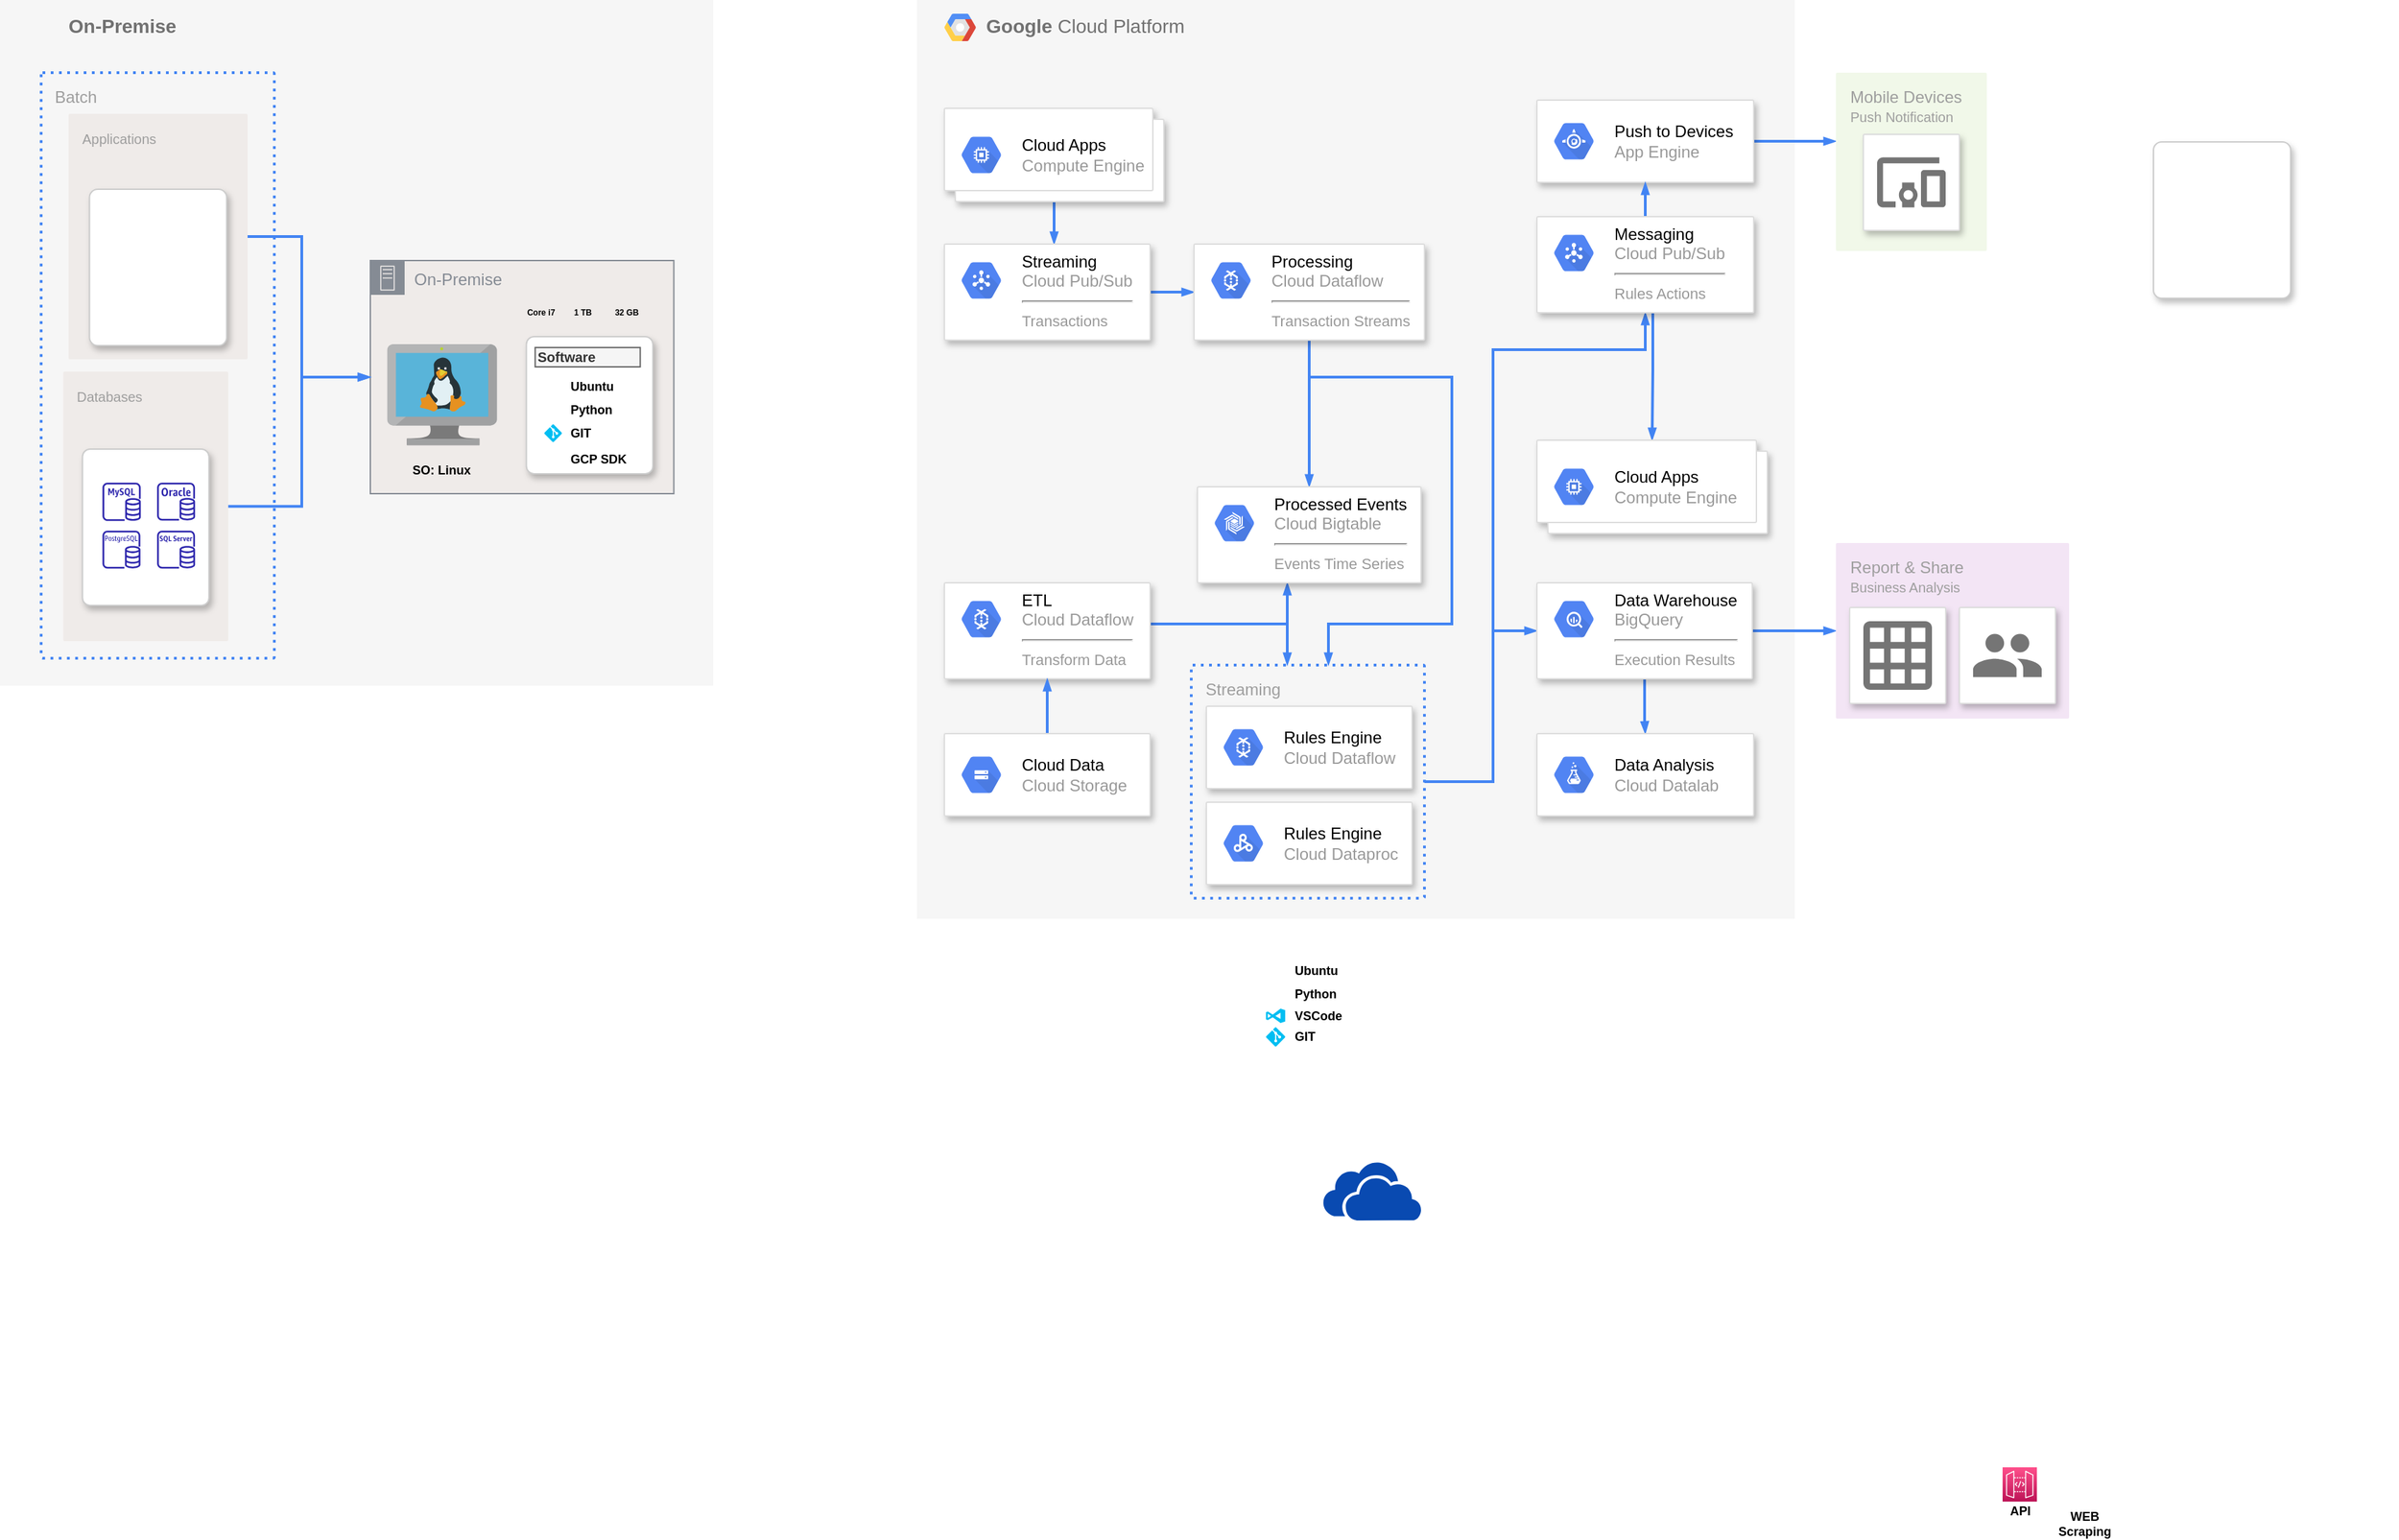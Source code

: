 <mxfile version="21.1.5" type="github">
  <diagram id="d1ab7348-05c3-a1e3-ca4d-12c340fd6b49" name="Page-1">
    <mxGraphModel dx="3206" dy="1557" grid="1" gridSize="10" guides="1" tooltips="1" connect="1" arrows="1" fold="1" page="1" pageScale="1" pageWidth="1169" pageHeight="827" background="none" math="0" shadow="0">
      <root>
        <mxCell id="0" />
        <mxCell id="1" parent="0" />
        <mxCell id="2" value="&lt;b&gt;Google &lt;/b&gt;Cloud Platform" style="fillColor=#F6F6F6;strokeColor=none;shadow=0;gradientColor=none;fontSize=14;align=left;spacing=10;fontColor=#717171;9E9E9E;verticalAlign=top;spacingTop=-4;fontStyle=0;spacingLeft=40;html=1;" parent="1" vertex="1">
          <mxGeometry x="228.5" y="-20" width="640" height="670" as="geometry" />
        </mxCell>
        <mxCell id="3" value="" style="shape=mxgraph.gcp2.google_cloud_platform;fillColor=#F6F6F6;strokeColor=none;shadow=0;gradientColor=none;" parent="2" vertex="1">
          <mxGeometry width="23" height="20" relative="1" as="geometry">
            <mxPoint x="20" y="10" as="offset" />
          </mxGeometry>
        </mxCell>
        <mxCell id="406" style="edgeStyle=orthogonalEdgeStyle;rounded=0;html=1;dashed=0;labelBackgroundColor=none;startArrow=none;startFill=0;startSize=4;endArrow=blockThin;endFill=1;endSize=4;strokeColor=#4284F3;strokeWidth=2;fontSize=12;" parent="1" source="371" target="384" edge="1">
          <mxGeometry relative="1" as="geometry">
            <Array as="points">
              <mxPoint x="648.5" y="550" />
              <mxPoint x="648.5" y="440" />
            </Array>
          </mxGeometry>
        </mxCell>
        <mxCell id="407" style="edgeStyle=orthogonalEdgeStyle;rounded=0;html=1;dashed=0;labelBackgroundColor=none;startArrow=none;startFill=0;startSize=4;endArrow=blockThin;endFill=1;endSize=4;strokeColor=#4284F3;strokeWidth=2;fontSize=12;" parent="1" source="371" target="380" edge="1">
          <mxGeometry relative="1" as="geometry">
            <Array as="points">
              <mxPoint x="648.5" y="550" />
              <mxPoint x="648.5" y="235" />
            </Array>
          </mxGeometry>
        </mxCell>
        <mxCell id="371" value="Streaming" style="rounded=1;absoluteArcSize=1;arcSize=2;html=1;strokeColor=#4284F3;gradientColor=none;shadow=0;dashed=1;fontSize=12;fontColor=#9E9E9E;align=left;verticalAlign=top;spacing=10;spacingTop=-4;fillColor=none;dashPattern=1 2;strokeWidth=2;" parent="1" vertex="1">
          <mxGeometry x="428.5" y="465" width="170" height="170" as="geometry" />
        </mxCell>
        <mxCell id="398" style="edgeStyle=orthogonalEdgeStyle;rounded=0;html=1;dashed=0;labelBackgroundColor=none;startArrow=none;startFill=0;startSize=4;endArrow=blockThin;endFill=1;endSize=4;strokeColor=#4284F3;strokeWidth=2;fontSize=12;" parent="1" source="359" target="361" edge="1">
          <mxGeometry relative="1" as="geometry">
            <Array as="points">
              <mxPoint x="328.5" y="153" />
              <mxPoint x="328.5" y="153" />
            </Array>
          </mxGeometry>
        </mxCell>
        <mxCell id="359" value="" style="shape=mxgraph.gcp2.doubleRect;strokeColor=#dddddd;fillColor=#ffffff;shadow=1;strokeWidth=1;fontSize=12;fontColor=#9E9E9E;align=center;html=1;" parent="1" vertex="1">
          <mxGeometry x="248.5" y="59" width="160" height="68" as="geometry" />
        </mxCell>
        <mxCell id="360" value="&lt;font color=&quot;#000000&quot;&gt;Cloud Apps&lt;/font&gt;&lt;br&gt;Compute Engine" style="dashed=0;connectable=0;html=1;fillColor=#5184F3;strokeColor=none;shape=mxgraph.gcp2.hexIcon;prIcon=compute_engine;part=1;labelPosition=right;verticalLabelPosition=middle;align=left;verticalAlign=middle;spacingLeft=5;fontColor=#999999;fontSize=12;" parent="359" vertex="1">
          <mxGeometry y="0.5" width="44" height="39" relative="1" as="geometry">
            <mxPoint x="5" y="-19.5" as="offset" />
          </mxGeometry>
        </mxCell>
        <mxCell id="399" style="edgeStyle=orthogonalEdgeStyle;rounded=0;html=1;dashed=0;labelBackgroundColor=none;startArrow=none;startFill=0;startSize=4;endArrow=blockThin;endFill=1;endSize=4;strokeColor=#4284F3;strokeWidth=2;fontSize=12;" parent="1" source="361" target="363" edge="1">
          <mxGeometry relative="1" as="geometry" />
        </mxCell>
        <mxCell id="361" value="" style="strokeColor=#dddddd;fillColor=#ffffff;shadow=1;strokeWidth=1;rounded=1;absoluteArcSize=1;arcSize=2;fontSize=12;fontColor=#9E9E9E;align=center;html=1;" parent="1" vertex="1">
          <mxGeometry x="248.5" y="158" width="150" height="70" as="geometry" />
        </mxCell>
        <mxCell id="362" value="&lt;font color=&quot;#000000&quot;&gt;Streaming&lt;/font&gt;&lt;br&gt;Cloud Pub/Sub&lt;hr&gt;&lt;font style=&quot;font-size: 11px&quot;&gt;Transactions&lt;/font&gt;" style="dashed=0;connectable=0;html=1;fillColor=#5184F3;strokeColor=none;shape=mxgraph.gcp2.hexIcon;prIcon=cloud_pubsub;part=1;labelPosition=right;verticalLabelPosition=middle;align=left;verticalAlign=top;spacingLeft=5;fontColor=#999999;fontSize=12;spacingTop=-8;" parent="361" vertex="1">
          <mxGeometry width="44" height="39" relative="1" as="geometry">
            <mxPoint x="5" y="7" as="offset" />
          </mxGeometry>
        </mxCell>
        <mxCell id="400" style="edgeStyle=orthogonalEdgeStyle;rounded=0;html=1;exitX=0.5;exitY=1;dashed=0;labelBackgroundColor=none;startArrow=none;startFill=0;startSize=4;endArrow=blockThin;endFill=1;endSize=4;strokeColor=#4284F3;strokeWidth=2;fontSize=12;entryX=0.5;entryY=0;entryDx=0;entryDy=0;" parent="1" source="363" target="369" edge="1">
          <mxGeometry relative="1" as="geometry">
            <mxPoint x="514.5" y="273" as="targetPoint" />
          </mxGeometry>
        </mxCell>
        <mxCell id="405" style="edgeStyle=orthogonalEdgeStyle;rounded=0;html=1;dashed=0;labelBackgroundColor=none;startArrow=none;startFill=0;startSize=4;endArrow=blockThin;endFill=1;endSize=4;strokeColor=#4284F3;strokeWidth=2;fontSize=12;" parent="1" source="363" target="371" edge="1">
          <mxGeometry relative="1" as="geometry">
            <Array as="points">
              <mxPoint x="618.5" y="255" />
              <mxPoint x="618.5" y="435" />
              <mxPoint x="528.5" y="435" />
            </Array>
          </mxGeometry>
        </mxCell>
        <mxCell id="363" value="" style="strokeColor=#dddddd;fillColor=#ffffff;shadow=1;strokeWidth=1;rounded=1;absoluteArcSize=1;arcSize=2;fontSize=12;fontColor=#9E9E9E;align=center;html=1;" parent="1" vertex="1">
          <mxGeometry x="430.5" y="158" width="168" height="70" as="geometry" />
        </mxCell>
        <mxCell id="364" value="&lt;font color=&quot;#000000&quot;&gt;Processing&lt;/font&gt;&lt;br&gt;Cloud Dataflow&lt;hr&gt;&lt;font style=&quot;font-size: 11px&quot;&gt;Transaction Streams&lt;/font&gt;" style="dashed=0;connectable=0;html=1;fillColor=#5184F3;strokeColor=none;shape=mxgraph.gcp2.hexIcon;prIcon=cloud_dataflow;part=1;labelPosition=right;verticalLabelPosition=middle;align=left;verticalAlign=top;spacingLeft=5;fontColor=#999999;fontSize=12;spacingTop=-8;" parent="363" vertex="1">
          <mxGeometry width="44" height="39" relative="1" as="geometry">
            <mxPoint x="5" y="7" as="offset" />
          </mxGeometry>
        </mxCell>
        <mxCell id="403" style="edgeStyle=orthogonalEdgeStyle;rounded=0;html=1;dashed=0;labelBackgroundColor=none;startArrow=none;startFill=0;startSize=4;endArrow=blockThin;endFill=1;endSize=4;strokeColor=#4284F3;strokeWidth=2;fontSize=12;" parent="1" source="365" target="371" edge="1">
          <mxGeometry relative="1" as="geometry">
            <Array as="points">
              <mxPoint x="498.5" y="435" />
            </Array>
          </mxGeometry>
        </mxCell>
        <mxCell id="404" style="edgeStyle=orthogonalEdgeStyle;rounded=0;html=1;dashed=0;labelBackgroundColor=none;startArrow=none;startFill=0;startSize=4;endArrow=blockThin;endFill=1;endSize=4;strokeColor=#4284F3;strokeWidth=2;fontSize=12;" parent="1" source="365" target="369" edge="1">
          <mxGeometry relative="1" as="geometry">
            <Array as="points">
              <mxPoint x="498.5" y="435" />
            </Array>
          </mxGeometry>
        </mxCell>
        <mxCell id="365" value="" style="strokeColor=#dddddd;fillColor=#ffffff;shadow=1;strokeWidth=1;rounded=1;absoluteArcSize=1;arcSize=2;fontSize=12;fontColor=#9E9E9E;align=center;html=1;" parent="1" vertex="1">
          <mxGeometry x="248.5" y="405" width="150" height="70" as="geometry" />
        </mxCell>
        <mxCell id="366" value="&lt;font color=&quot;#000000&quot;&gt;ETL&lt;/font&gt;&lt;br&gt;Cloud Dataflow&lt;hr&gt;&lt;font style=&quot;font-size: 11px&quot;&gt;Transform Data&lt;/font&gt;" style="dashed=0;connectable=0;html=1;fillColor=#5184F3;strokeColor=none;shape=mxgraph.gcp2.hexIcon;prIcon=cloud_dataflow;part=1;labelPosition=right;verticalLabelPosition=middle;align=left;verticalAlign=top;spacingLeft=5;fontColor=#999999;fontSize=12;spacingTop=-8;" parent="365" vertex="1">
          <mxGeometry width="44" height="39" relative="1" as="geometry">
            <mxPoint x="5" y="7" as="offset" />
          </mxGeometry>
        </mxCell>
        <mxCell id="402" style="edgeStyle=orthogonalEdgeStyle;rounded=0;html=1;exitX=0.5;exitY=0;dashed=0;labelBackgroundColor=none;startArrow=none;startFill=0;startSize=4;endArrow=blockThin;endFill=1;endSize=4;strokeColor=#4284F3;strokeWidth=2;fontSize=12;" parent="1" source="367" target="365" edge="1">
          <mxGeometry relative="1" as="geometry" />
        </mxCell>
        <mxCell id="367" value="" style="strokeColor=#dddddd;fillColor=#ffffff;shadow=1;strokeWidth=1;rounded=1;absoluteArcSize=1;arcSize=2;fontSize=12;fontColor=#9E9E9E;align=center;html=1;" parent="1" vertex="1">
          <mxGeometry x="248.5" y="515" width="150" height="60" as="geometry" />
        </mxCell>
        <mxCell id="368" value="&lt;font color=&quot;#000000&quot;&gt;Cloud Data&lt;/font&gt;&lt;br&gt;Cloud Storage" style="dashed=0;connectable=0;html=1;fillColor=#5184F3;strokeColor=none;shape=mxgraph.gcp2.hexIcon;prIcon=cloud_storage;part=1;labelPosition=right;verticalLabelPosition=middle;align=left;verticalAlign=middle;spacingLeft=5;fontColor=#999999;fontSize=12;" parent="367" vertex="1">
          <mxGeometry y="0.5" width="44" height="39" relative="1" as="geometry">
            <mxPoint x="5" y="-19.5" as="offset" />
          </mxGeometry>
        </mxCell>
        <mxCell id="369" value="" style="strokeColor=#dddddd;fillColor=#ffffff;shadow=1;strokeWidth=1;rounded=1;absoluteArcSize=1;arcSize=2;fontSize=12;fontColor=#9E9E9E;align=center;html=1;" parent="1" vertex="1">
          <mxGeometry x="433" y="335" width="163" height="70" as="geometry" />
        </mxCell>
        <mxCell id="370" value="&lt;font color=&quot;#000000&quot;&gt;Processed Events&lt;/font&gt;&lt;br&gt;Cloud Bigtable&lt;hr&gt;&lt;font style=&quot;font-size: 11px&quot;&gt;Events Time Series&lt;/font&gt;" style="dashed=0;connectable=0;html=1;fillColor=#5184F3;strokeColor=none;shape=mxgraph.gcp2.hexIcon;prIcon=cloud_bigtable;part=1;labelPosition=right;verticalLabelPosition=middle;align=left;verticalAlign=top;spacingLeft=5;fontColor=#999999;fontSize=12;spacingTop=-8;" parent="369" vertex="1">
          <mxGeometry width="44" height="39" relative="1" as="geometry">
            <mxPoint x="5" y="7" as="offset" />
          </mxGeometry>
        </mxCell>
        <mxCell id="372" value="" style="strokeColor=#dddddd;fillColor=#ffffff;shadow=1;strokeWidth=1;rounded=1;absoluteArcSize=1;arcSize=2;fontSize=12;fontColor=#9E9E9E;align=center;html=1;" parent="1" vertex="1">
          <mxGeometry x="439.5" y="495" width="150" height="60" as="geometry" />
        </mxCell>
        <mxCell id="373" value="&lt;font color=&quot;#000000&quot;&gt;Rules Engine&lt;/font&gt;&lt;br&gt;Cloud Dataflow" style="dashed=0;connectable=0;html=1;fillColor=#5184F3;strokeColor=none;shape=mxgraph.gcp2.hexIcon;prIcon=cloud_dataflow;part=1;labelPosition=right;verticalLabelPosition=middle;align=left;verticalAlign=middle;spacingLeft=5;fontColor=#999999;fontSize=12;" parent="372" vertex="1">
          <mxGeometry y="0.5" width="44" height="39" relative="1" as="geometry">
            <mxPoint x="5" y="-19.5" as="offset" />
          </mxGeometry>
        </mxCell>
        <mxCell id="374" value="" style="strokeColor=#dddddd;fillColor=#ffffff;shadow=1;strokeWidth=1;rounded=1;absoluteArcSize=1;arcSize=2;fontSize=12;fontColor=#9E9E9E;align=center;html=1;" parent="1" vertex="1">
          <mxGeometry x="439.5" y="565" width="150" height="60" as="geometry" />
        </mxCell>
        <mxCell id="375" value="&lt;font color=&quot;#000000&quot;&gt;Rules Engine&lt;/font&gt;&lt;br&gt;Cloud Dataproc" style="dashed=0;connectable=0;html=1;fillColor=#5184F3;strokeColor=none;shape=mxgraph.gcp2.hexIcon;prIcon=cloud_dataproc;part=1;labelPosition=right;verticalLabelPosition=middle;align=left;verticalAlign=middle;spacingLeft=5;fontColor=#999999;fontSize=12;" parent="374" vertex="1">
          <mxGeometry y="0.5" width="44" height="39" relative="1" as="geometry">
            <mxPoint x="5" y="-19.5" as="offset" />
          </mxGeometry>
        </mxCell>
        <mxCell id="408" style="edgeStyle=orthogonalEdgeStyle;rounded=0;html=1;dashed=0;labelBackgroundColor=none;startArrow=none;startFill=0;startSize=4;endArrow=blockThin;endFill=1;endSize=4;strokeColor=#4284F3;strokeWidth=2;fontSize=12;" parent="1" source="376" target="388" edge="1">
          <mxGeometry relative="1" as="geometry">
            <Array as="points">
              <mxPoint x="888.5" y="83" />
              <mxPoint x="888.5" y="83" />
            </Array>
          </mxGeometry>
        </mxCell>
        <mxCell id="376" value="" style="strokeColor=#dddddd;fillColor=#ffffff;shadow=1;strokeWidth=1;rounded=1;absoluteArcSize=1;arcSize=2;fontSize=12;fontColor=#9E9E9E;align=center;html=1;" parent="1" vertex="1">
          <mxGeometry x="680.5" y="53" width="158" height="60" as="geometry" />
        </mxCell>
        <mxCell id="377" value="&lt;font color=&quot;#000000&quot;&gt;Push to Devices&lt;/font&gt;&lt;br&gt;App Engine" style="dashed=0;connectable=0;html=1;fillColor=#5184F3;strokeColor=none;shape=mxgraph.gcp2.hexIcon;prIcon=app_engine;part=1;labelPosition=right;verticalLabelPosition=middle;align=left;verticalAlign=middle;spacingLeft=5;fontColor=#999999;fontSize=12;" parent="376" vertex="1">
          <mxGeometry y="0.5" width="44" height="39" relative="1" as="geometry">
            <mxPoint x="5" y="-19.5" as="offset" />
          </mxGeometry>
        </mxCell>
        <mxCell id="409" style="edgeStyle=orthogonalEdgeStyle;rounded=0;html=1;dashed=0;labelBackgroundColor=none;startArrow=none;startFill=0;startSize=4;endArrow=blockThin;endFill=1;endSize=4;strokeColor=#4284F3;strokeWidth=2;fontSize=12;" parent="1" source="380" target="376" edge="1">
          <mxGeometry relative="1" as="geometry" />
        </mxCell>
        <mxCell id="410" style="edgeStyle=orthogonalEdgeStyle;rounded=0;html=1;dashed=0;labelBackgroundColor=none;startArrow=none;startFill=0;startSize=4;endArrow=blockThin;endFill=1;endSize=4;strokeColor=#4284F3;strokeWidth=2;fontSize=12;entryX=0.5;entryY=0;entryDx=0;entryDy=0;" parent="1" source="380" target="382" edge="1">
          <mxGeometry relative="1" as="geometry">
            <Array as="points">
              <mxPoint x="765" y="250" />
              <mxPoint x="765" y="250" />
            </Array>
            <mxPoint x="759.486" y="239" as="targetPoint" />
          </mxGeometry>
        </mxCell>
        <mxCell id="380" value="" style="strokeColor=#dddddd;fillColor=#ffffff;shadow=1;strokeWidth=1;rounded=1;absoluteArcSize=1;arcSize=2;fontSize=12;fontColor=#9E9E9E;align=center;html=1;" parent="1" vertex="1">
          <mxGeometry x="680.5" y="138" width="158" height="70" as="geometry" />
        </mxCell>
        <mxCell id="381" value="&lt;font color=&quot;#000000&quot;&gt;Messaging&lt;/font&gt;&lt;br&gt;Cloud Pub/Sub&lt;hr&gt;&lt;font style=&quot;font-size: 11px&quot;&gt;Rules Actions&lt;/font&gt;" style="dashed=0;connectable=0;html=1;fillColor=#5184F3;strokeColor=none;shape=mxgraph.gcp2.hexIcon;prIcon=cloud_pubsub;part=1;labelPosition=right;verticalLabelPosition=middle;align=left;verticalAlign=top;spacingLeft=5;fontColor=#999999;fontSize=12;spacingTop=-8;" parent="380" vertex="1">
          <mxGeometry width="44" height="39" relative="1" as="geometry">
            <mxPoint x="5" y="7" as="offset" />
          </mxGeometry>
        </mxCell>
        <mxCell id="382" value="" style="shape=mxgraph.gcp2.doubleRect;strokeColor=#dddddd;fillColor=#ffffff;shadow=1;strokeWidth=1;fontSize=12;fontColor=#9E9E9E;align=center;html=1;" parent="1" vertex="1">
          <mxGeometry x="680.5" y="301" width="168" height="68" as="geometry" />
        </mxCell>
        <mxCell id="383" value="&lt;font color=&quot;#000000&quot;&gt;Cloud Apps&lt;/font&gt;&lt;br&gt;Compute Engine" style="dashed=0;connectable=0;html=1;fillColor=#5184F3;strokeColor=none;shape=mxgraph.gcp2.hexIcon;prIcon=compute_engine;part=1;labelPosition=right;verticalLabelPosition=middle;align=left;verticalAlign=middle;spacingLeft=5;fontColor=#999999;fontSize=12;" parent="382" vertex="1">
          <mxGeometry y="0.5" width="44" height="39" relative="1" as="geometry">
            <mxPoint x="5" y="-19.5" as="offset" />
          </mxGeometry>
        </mxCell>
        <mxCell id="411" style="edgeStyle=orthogonalEdgeStyle;rounded=0;html=1;dashed=0;labelBackgroundColor=none;startArrow=none;startFill=0;startSize=4;endArrow=blockThin;endFill=1;endSize=4;strokeColor=#4284F3;strokeWidth=2;fontSize=12;" parent="1" source="384" target="391" edge="1">
          <mxGeometry relative="1" as="geometry" />
        </mxCell>
        <mxCell id="412" style="edgeStyle=orthogonalEdgeStyle;rounded=0;html=1;dashed=0;labelBackgroundColor=none;startArrow=none;startFill=0;startSize=4;endArrow=blockThin;endFill=1;endSize=4;strokeColor=#4284F3;strokeWidth=2;fontSize=12;" parent="1" source="384" target="386" edge="1">
          <mxGeometry relative="1" as="geometry">
            <Array as="points">
              <mxPoint x="759.5" y="505" />
              <mxPoint x="759.5" y="505" />
            </Array>
          </mxGeometry>
        </mxCell>
        <mxCell id="384" value="" style="strokeColor=#dddddd;fillColor=#ffffff;shadow=1;strokeWidth=1;rounded=1;absoluteArcSize=1;arcSize=2;fontSize=12;fontColor=#9E9E9E;align=center;html=1;" parent="1" vertex="1">
          <mxGeometry x="680.5" y="405" width="157" height="70" as="geometry" />
        </mxCell>
        <mxCell id="385" value="&lt;font color=&quot;#000000&quot;&gt;Data Warehouse&lt;/font&gt;&lt;br&gt;BigQuery&lt;hr&gt;&lt;font style=&quot;font-size: 11px&quot;&gt;Execution Results&lt;/font&gt;" style="dashed=0;connectable=0;html=1;fillColor=#5184F3;strokeColor=none;shape=mxgraph.gcp2.hexIcon;prIcon=bigquery;part=1;labelPosition=right;verticalLabelPosition=middle;align=left;verticalAlign=top;spacingLeft=5;fontColor=#999999;fontSize=12;spacingTop=-8;" parent="384" vertex="1">
          <mxGeometry width="44" height="39" relative="1" as="geometry">
            <mxPoint x="5" y="7" as="offset" />
          </mxGeometry>
        </mxCell>
        <mxCell id="386" value="" style="strokeColor=#dddddd;fillColor=#ffffff;shadow=1;strokeWidth=1;rounded=1;absoluteArcSize=1;arcSize=2;fontSize=12;fontColor=#9E9E9E;align=center;html=1;" parent="1" vertex="1">
          <mxGeometry x="680.5" y="515" width="158" height="60" as="geometry" />
        </mxCell>
        <mxCell id="387" value="&lt;font color=&quot;#000000&quot;&gt;Data Analysis&lt;/font&gt;&lt;br&gt;Cloud Datalab" style="dashed=0;connectable=0;html=1;fillColor=#5184F3;strokeColor=none;shape=mxgraph.gcp2.hexIcon;prIcon=cloud_datalab;part=1;labelPosition=right;verticalLabelPosition=middle;align=left;verticalAlign=middle;spacingLeft=5;fontColor=#999999;fontSize=12;" parent="386" vertex="1">
          <mxGeometry y="0.5" width="44" height="39" relative="1" as="geometry">
            <mxPoint x="5" y="-19.5" as="offset" />
          </mxGeometry>
        </mxCell>
        <mxCell id="388" value="Mobile Devices&lt;br&gt;&lt;font style=&quot;font-size: 10px&quot;&gt;Push Notification&lt;/font&gt;&lt;br&gt;" style="rounded=1;absoluteArcSize=1;arcSize=2;html=1;strokeColor=none;gradientColor=none;shadow=0;dashed=0;fontSize=12;fontColor=#9E9E9E;align=left;verticalAlign=top;spacing=10;spacingTop=-4;fillColor=#F1F8E9;" parent="1" vertex="1">
          <mxGeometry x="898.5" y="33" width="110" height="130" as="geometry" />
        </mxCell>
        <mxCell id="389" value="" style="strokeColor=#dddddd;fillColor=#ffffff;shadow=1;strokeWidth=1;rounded=1;absoluteArcSize=1;arcSize=2;labelPosition=center;verticalLabelPosition=middle;align=center;verticalAlign=bottom;spacingLeft=0;fontColor=#999999;fontSize=12;whiteSpace=wrap;spacingBottom=2;html=1;" parent="1" vertex="1">
          <mxGeometry x="918.5" y="78" width="70" height="70" as="geometry" />
        </mxCell>
        <mxCell id="390" value="" style="dashed=0;connectable=0;html=1;fillColor=#757575;strokeColor=none;shape=mxgraph.gcp2.mobile_devices;part=1;" parent="389" vertex="1">
          <mxGeometry x="0.5" width="50" height="36.5" relative="1" as="geometry">
            <mxPoint x="-25" y="16.75" as="offset" />
          </mxGeometry>
        </mxCell>
        <mxCell id="391" value="Report &amp;amp; Share&lt;br&gt;&lt;font style=&quot;font-size: 10px&quot;&gt;Business Analysis&lt;/font&gt;&lt;br&gt;" style="rounded=1;absoluteArcSize=1;arcSize=2;html=1;strokeColor=none;gradientColor=none;shadow=0;dashed=0;fontSize=12;fontColor=#9E9E9E;align=left;verticalAlign=top;spacing=10;spacingTop=-4;fillColor=#F3E5F5;" parent="1" vertex="1">
          <mxGeometry x="898.5" y="376" width="170" height="128" as="geometry" />
        </mxCell>
        <mxCell id="392" value="" style="strokeColor=#dddddd;fillColor=#ffffff;shadow=1;strokeWidth=1;rounded=1;absoluteArcSize=1;arcSize=2;labelPosition=center;verticalLabelPosition=middle;align=center;verticalAlign=bottom;spacingLeft=0;fontColor=#999999;fontSize=12;whiteSpace=wrap;spacingBottom=2;html=1;" parent="1" vertex="1">
          <mxGeometry x="908.5" y="423" width="70" height="70" as="geometry" />
        </mxCell>
        <mxCell id="393" value="" style="dashed=0;connectable=0;html=1;fillColor=#757575;strokeColor=none;shape=mxgraph.gcp2.report;part=1;" parent="392" vertex="1">
          <mxGeometry x="0.5" width="50" height="50" relative="1" as="geometry">
            <mxPoint x="-25" y="10" as="offset" />
          </mxGeometry>
        </mxCell>
        <mxCell id="394" value="" style="strokeColor=#dddddd;fillColor=#ffffff;shadow=1;strokeWidth=1;rounded=1;absoluteArcSize=1;arcSize=2;labelPosition=center;verticalLabelPosition=middle;align=center;verticalAlign=bottom;spacingLeft=0;fontColor=#999999;fontSize=12;whiteSpace=wrap;spacingBottom=2;html=1;" parent="1" vertex="1">
          <mxGeometry x="988.5" y="423" width="70" height="70" as="geometry" />
        </mxCell>
        <mxCell id="395" value="" style="dashed=0;connectable=0;html=1;fillColor=#757575;strokeColor=none;shape=mxgraph.gcp2.users;part=1;" parent="394" vertex="1">
          <mxGeometry x="0.5" width="50" height="31.5" relative="1" as="geometry">
            <mxPoint x="-25" y="19.25" as="offset" />
          </mxGeometry>
        </mxCell>
        <mxCell id="i_Fcsn6_QUgu9OQFPRpI-426" value="" style="shape=image;html=1;verticalAlign=top;verticalLabelPosition=bottom;labelBackgroundColor=#ffffff;imageAspect=0;aspect=fixed;image=https://cdn3.iconfinder.com/data/icons/2018-social-media-logotypes/1000/2018_social_media_popular_app_logo_facebook-128.png" vertex="1" parent="1">
          <mxGeometry x="978.5" y="567.5" width="128" height="128" as="geometry" />
        </mxCell>
        <mxCell id="i_Fcsn6_QUgu9OQFPRpI-427" value="" style="shape=image;html=1;verticalAlign=top;verticalLabelPosition=bottom;labelBackgroundColor=#ffffff;imageAspect=0;aspect=fixed;image=https://cdn3.iconfinder.com/data/icons/2018-social-media-logotypes/1000/2018_social_media_popular_app_logo_twitter-128.png" vertex="1" parent="1">
          <mxGeometry x="1080" y="587.5" width="128" height="128" as="geometry" />
        </mxCell>
        <mxCell id="i_Fcsn6_QUgu9OQFPRpI-428" value="" style="shape=image;html=1;verticalAlign=top;verticalLabelPosition=bottom;labelBackgroundColor=#ffffff;imageAspect=0;aspect=fixed;image=https://cdn3.iconfinder.com/data/icons/2018-social-media-logotypes/1000/2018_social_media_popular_app_logo_instagram-128.png" vertex="1" parent="1">
          <mxGeometry x="1130" y="660" width="128" height="128" as="geometry" />
        </mxCell>
        <mxCell id="i_Fcsn6_QUgu9OQFPRpI-429" value="" style="shape=image;html=1;verticalAlign=top;verticalLabelPosition=bottom;labelBackgroundColor=#ffffff;imageAspect=0;aspect=fixed;image=https://cdn4.iconfinder.com/data/icons/ionicons/512/icon-social-youtube-outline-128.png" vertex="1" parent="1">
          <mxGeometry x="1002" y="660" width="128" height="128" as="geometry" />
        </mxCell>
        <mxCell id="i_Fcsn6_QUgu9OQFPRpI-431" value="" style="shape=image;imageAspect=0;aspect=fixed;verticalLabelPosition=bottom;verticalAlign=top;image=https://cdn-icons-png.flaticon.com/512/6091/6091352.png;" vertex="1" parent="1">
          <mxGeometry x="814" y="980" width="104.5" height="104.5" as="geometry" />
        </mxCell>
        <mxCell id="i_Fcsn6_QUgu9OQFPRpI-434" value="" style="shape=image;imageAspect=0;aspect=fixed;verticalLabelPosition=bottom;verticalAlign=top;image=https://cdn-icons-png.flaticon.com/512/3930/3930419.png;" vertex="1" parent="1">
          <mxGeometry x="1008.5" y="870" width="130" height="130" as="geometry" />
        </mxCell>
        <mxCell id="i_Fcsn6_QUgu9OQFPRpI-435" value="" style="shape=image;html=1;verticalAlign=top;verticalLabelPosition=bottom;labelBackgroundColor=#ffffff;imageAspect=0;aspect=fixed;image=https://cdn3.iconfinder.com/data/icons/capsocial-round/500/linkedin-128.png" vertex="1" parent="1">
          <mxGeometry x="1180" y="728" width="128" height="128" as="geometry" />
        </mxCell>
        <mxCell id="i_Fcsn6_QUgu9OQFPRpI-437" value="" style="dashed=0;outlineConnect=0;html=1;align=center;labelPosition=center;verticalLabelPosition=bottom;verticalAlign=top;shape=mxgraph.weblogos.onedrive;fillColor=#094AB1;strokeColor=none" vertex="1" parent="1">
          <mxGeometry x="524.8" y="826.8" width="71.2" height="43.2" as="geometry" />
        </mxCell>
        <mxCell id="i_Fcsn6_QUgu9OQFPRpI-445" value="" style="group" vertex="1" connectable="0" parent="1">
          <mxGeometry x="1062.17" y="1050" width="35.5" height="50.84" as="geometry" />
        </mxCell>
        <mxCell id="i_Fcsn6_QUgu9OQFPRpI-421" value="" style="shape=image;imageAspect=0;aspect=fixed;verticalLabelPosition=bottom;verticalAlign=top;image=https://softprodigy.com/wp-content/uploads/2022/09/web-scraper-tool.png-1.webp;" vertex="1" parent="i_Fcsn6_QUgu9OQFPRpI-445">
          <mxGeometry x="2.33" width="30.84" height="30.84" as="geometry" />
        </mxCell>
        <mxCell id="i_Fcsn6_QUgu9OQFPRpI-444" value="&lt;div style=&quot;font-size: 9px;&quot;&gt;&lt;span style=&quot;background-color: initial; font-size: 9px;&quot;&gt;WEB&lt;/span&gt;&lt;/div&gt;&lt;div style=&quot;font-size: 9px;&quot;&gt;&lt;span style=&quot;background-color: initial; font-size: 9px;&quot;&gt;Scraping&lt;/span&gt;&lt;/div&gt;" style="text;strokeColor=none;align=center;fillColor=none;html=1;verticalAlign=middle;whiteSpace=wrap;rounded=0;fontStyle=1;fontSize=9;" vertex="1" parent="i_Fcsn6_QUgu9OQFPRpI-445">
          <mxGeometry y="30.84" width="35.5" height="20" as="geometry" />
        </mxCell>
        <mxCell id="i_Fcsn6_QUgu9OQFPRpI-446" value="" style="group" vertex="1" connectable="0" parent="1">
          <mxGeometry x="1018.5" y="1050" width="27.5" height="42" as="geometry" />
        </mxCell>
        <mxCell id="i_Fcsn6_QUgu9OQFPRpI-416" value="" style="sketch=0;points=[[0,0,0],[0.25,0,0],[0.5,0,0],[0.75,0,0],[1,0,0],[0,1,0],[0.25,1,0],[0.5,1,0],[0.75,1,0],[1,1,0],[0,0.25,0],[0,0.5,0],[0,0.75,0],[1,0.25,0],[1,0.5,0],[1,0.75,0]];outlineConnect=0;fontColor=#232F3E;gradientColor=#FF4F8B;gradientDirection=north;fillColor=#BC1356;strokeColor=#ffffff;dashed=0;verticalLabelPosition=bottom;verticalAlign=top;align=center;html=1;fontSize=12;fontStyle=0;aspect=fixed;shape=mxgraph.aws4.resourceIcon;resIcon=mxgraph.aws4.api_gateway;" vertex="1" parent="i_Fcsn6_QUgu9OQFPRpI-446">
          <mxGeometry x="1.5" width="25" height="25" as="geometry" />
        </mxCell>
        <mxCell id="i_Fcsn6_QUgu9OQFPRpI-443" value="API" style="text;strokeColor=none;align=center;fillColor=none;html=1;verticalAlign=middle;whiteSpace=wrap;rounded=0;fontStyle=1;fontSize=9;" vertex="1" parent="i_Fcsn6_QUgu9OQFPRpI-446">
          <mxGeometry y="22" width="27.5" height="20" as="geometry" />
        </mxCell>
        <mxCell id="i_Fcsn6_QUgu9OQFPRpI-456" value="" style="whiteSpace=wrap;html=1;rounded=1;arcSize=6;shadow=1;glass=0;strokeColor=#CCCCCC;" vertex="1" parent="1">
          <mxGeometry x="1130" y="83.5" width="100" height="114" as="geometry" />
        </mxCell>
        <mxCell id="i_Fcsn6_QUgu9OQFPRpI-488" value="" style="group" vertex="1" connectable="0" parent="1">
          <mxGeometry x="481.88" y="680.12" width="78.12" height="63" as="geometry" />
        </mxCell>
        <mxCell id="i_Fcsn6_QUgu9OQFPRpI-484" value="" style="group" vertex="1" connectable="0" parent="i_Fcsn6_QUgu9OQFPRpI-488">
          <mxGeometry x="1.12" y="48.88" width="77" height="14.12" as="geometry" />
        </mxCell>
        <mxCell id="i_Fcsn6_QUgu9OQFPRpI-468" value="" style="verticalLabelPosition=bottom;html=1;verticalAlign=top;align=center;strokeColor=none;fillColor=#00BEF2;shape=mxgraph.azure.git_repository;aspect=fixed;" vertex="1" parent="i_Fcsn6_QUgu9OQFPRpI-484">
          <mxGeometry y="0.12" width="14" height="14" as="geometry" />
        </mxCell>
        <mxCell id="i_Fcsn6_QUgu9OQFPRpI-469" value="&lt;div style=&quot;font-size: 9px;&quot;&gt;GIT&lt;/div&gt;" style="text;strokeColor=none;align=left;fillColor=none;html=1;verticalAlign=middle;whiteSpace=wrap;rounded=0;fontStyle=1;fontSize=9;" vertex="1" parent="i_Fcsn6_QUgu9OQFPRpI-484">
          <mxGeometry x="19" width="58" height="14.12" as="geometry" />
        </mxCell>
        <mxCell id="i_Fcsn6_QUgu9OQFPRpI-485" value="" style="group" vertex="1" connectable="0" parent="i_Fcsn6_QUgu9OQFPRpI-488">
          <mxGeometry x="1.12" y="33.57" width="77" height="14.12" as="geometry" />
        </mxCell>
        <mxCell id="i_Fcsn6_QUgu9OQFPRpI-463" value="" style="verticalLabelPosition=bottom;html=1;verticalAlign=top;align=center;strokeColor=none;fillColor=#00BEF2;shape=mxgraph.azure.visual_studio_online;aspect=fixed;" vertex="1" parent="i_Fcsn6_QUgu9OQFPRpI-485">
          <mxGeometry y="1.82" width="14" height="10.49" as="geometry" />
        </mxCell>
        <mxCell id="i_Fcsn6_QUgu9OQFPRpI-464" value="&lt;div style=&quot;font-size: 9px;&quot;&gt;VSCode&lt;/div&gt;" style="text;strokeColor=none;align=left;fillColor=none;html=1;verticalAlign=middle;whiteSpace=wrap;rounded=0;fontStyle=1;fontSize=9;" vertex="1" parent="i_Fcsn6_QUgu9OQFPRpI-485">
          <mxGeometry x="19" width="58" height="14.12" as="geometry" />
        </mxCell>
        <mxCell id="i_Fcsn6_QUgu9OQFPRpI-486" value="" style="group" vertex="1" connectable="0" parent="i_Fcsn6_QUgu9OQFPRpI-488">
          <mxGeometry x="1.12" y="17.82" width="77" height="15.33" as="geometry" />
        </mxCell>
        <mxCell id="i_Fcsn6_QUgu9OQFPRpI-471" value="" style="shape=image;imageAspect=0;aspect=fixed;verticalLabelPosition=bottom;verticalAlign=top;image=https://upload.wikimedia.org/wikipedia/commons/thumb/c/c3/Python-logo-notext.svg/1869px-Python-logo-notext.svg.png;" vertex="1" parent="i_Fcsn6_QUgu9OQFPRpI-486">
          <mxGeometry width="14" height="15.33" as="geometry" />
        </mxCell>
        <mxCell id="i_Fcsn6_QUgu9OQFPRpI-473" value="&lt;div style=&quot;font-size: 9px;&quot;&gt;Python&lt;/div&gt;" style="text;strokeColor=none;align=left;fillColor=none;html=1;verticalAlign=middle;whiteSpace=wrap;rounded=0;fontStyle=1;fontSize=9;" vertex="1" parent="i_Fcsn6_QUgu9OQFPRpI-486">
          <mxGeometry x="19" y="1.137e-13" width="58" height="14.12" as="geometry" />
        </mxCell>
        <mxCell id="i_Fcsn6_QUgu9OQFPRpI-487" value="" style="group" vertex="1" connectable="0" parent="i_Fcsn6_QUgu9OQFPRpI-488">
          <mxGeometry width="78.12" height="15" as="geometry" />
        </mxCell>
        <mxCell id="i_Fcsn6_QUgu9OQFPRpI-475" value="" style="shape=image;html=1;verticalAlign=top;verticalLabelPosition=bottom;labelBackgroundColor=#ffffff;imageAspect=0;aspect=fixed;image=https://cdn1.iconfinder.com/data/icons/operating-system-flat-1/30/ubuntu-128.png" vertex="1" parent="i_Fcsn6_QUgu9OQFPRpI-487">
          <mxGeometry width="15" height="15" as="geometry" />
        </mxCell>
        <mxCell id="i_Fcsn6_QUgu9OQFPRpI-476" value="&lt;div style=&quot;font-size: 9px;&quot;&gt;Ubuntu&lt;/div&gt;" style="text;strokeColor=none;align=left;fillColor=none;html=1;verticalAlign=middle;whiteSpace=wrap;rounded=0;fontStyle=1;fontSize=9;" vertex="1" parent="i_Fcsn6_QUgu9OQFPRpI-487">
          <mxGeometry x="20.12" y="0.88" width="58" height="14.12" as="geometry" />
        </mxCell>
        <mxCell id="i_Fcsn6_QUgu9OQFPRpI-532" value="" style="group" vertex="1" connectable="0" parent="1">
          <mxGeometry x="-440" y="-20" width="520" height="500" as="geometry" />
        </mxCell>
        <mxCell id="i_Fcsn6_QUgu9OQFPRpI-491" value="&lt;b&gt;On-Premise&lt;/b&gt;" style="fillColor=#F6F6F6;strokeColor=none;shadow=0;gradientColor=none;fontSize=14;align=left;spacing=10;fontColor=#717171;9E9E9E;verticalAlign=top;spacingTop=-4;fontStyle=0;spacingLeft=40;html=1;" vertex="1" parent="i_Fcsn6_QUgu9OQFPRpI-532">
          <mxGeometry width="520" height="500" as="geometry" />
        </mxCell>
        <mxCell id="341" value="Batch" style="rounded=1;absoluteArcSize=1;arcSize=2;html=1;strokeColor=#4284F3;gradientColor=none;shadow=0;dashed=1;fontSize=12;fontColor=#9E9E9E;align=left;verticalAlign=top;spacing=10;spacingTop=-4;fillColor=none;dashPattern=1 2;strokeWidth=2;" parent="i_Fcsn6_QUgu9OQFPRpI-532" vertex="1">
          <mxGeometry x="30" y="53" width="170" height="427" as="geometry" />
        </mxCell>
        <mxCell id="i_Fcsn6_QUgu9OQFPRpI-489" value="" style="group" vertex="1" connectable="0" parent="i_Fcsn6_QUgu9OQFPRpI-532">
          <mxGeometry x="50" y="83" width="130.5" height="179" as="geometry" />
        </mxCell>
        <mxCell id="340" value="&lt;font style=&quot;font-size: 10px&quot;&gt;Applications&lt;/font&gt;" style="rounded=1;absoluteArcSize=1;arcSize=2;html=1;strokeColor=none;gradientColor=none;shadow=0;dashed=0;fontSize=12;fontColor=#9E9E9E;align=left;verticalAlign=top;spacing=10;spacingTop=-4;fillColor=#EFEBE9;" parent="i_Fcsn6_QUgu9OQFPRpI-489" vertex="1">
          <mxGeometry width="130.5" height="179" as="geometry" />
        </mxCell>
        <mxCell id="i_Fcsn6_QUgu9OQFPRpI-455" value="" style="group" vertex="1" connectable="0" parent="i_Fcsn6_QUgu9OQFPRpI-489">
          <mxGeometry x="15.25" y="55" width="100" height="114" as="geometry" />
        </mxCell>
        <mxCell id="i_Fcsn6_QUgu9OQFPRpI-453" value="" style="whiteSpace=wrap;html=1;rounded=1;arcSize=6;shadow=1;glass=0;strokeColor=#CCCCCC;" vertex="1" parent="i_Fcsn6_QUgu9OQFPRpI-455">
          <mxGeometry width="100" height="114" as="geometry" />
        </mxCell>
        <mxCell id="i_Fcsn6_QUgu9OQFPRpI-452" value="" style="group" vertex="1" connectable="0" parent="i_Fcsn6_QUgu9OQFPRpI-455">
          <mxGeometry x="8.5" y="7" width="87.49" height="100" as="geometry" />
        </mxCell>
        <mxCell id="i_Fcsn6_QUgu9OQFPRpI-441" value="" style="group" vertex="1" connectable="0" parent="i_Fcsn6_QUgu9OQFPRpI-452">
          <mxGeometry width="85.845" height="55.723" as="geometry" />
        </mxCell>
        <mxCell id="i_Fcsn6_QUgu9OQFPRpI-422" value="" style="shape=image;html=1;verticalAlign=top;verticalLabelPosition=bottom;labelBackgroundColor=#ffffff;imageAspect=0;aspect=fixed;image=https://cdn1.iconfinder.com/data/icons/bootstrap-vol-3/16/filetype-xml-128.png" vertex="1" parent="i_Fcsn6_QUgu9OQFPRpI-441">
          <mxGeometry y="1.506" width="24.096" height="24.096" as="geometry" />
        </mxCell>
        <mxCell id="i_Fcsn6_QUgu9OQFPRpI-424" value="" style="shape=image;html=1;verticalAlign=top;verticalLabelPosition=bottom;labelBackgroundColor=#ffffff;imageAspect=0;aspect=fixed;image=https://cdn1.iconfinder.com/data/icons/bootstrap-vol-3/16/filetype-txt-128.png" vertex="1" parent="i_Fcsn6_QUgu9OQFPRpI-441">
          <mxGeometry x="60.242" width="25.602" height="25.602" as="geometry" />
        </mxCell>
        <mxCell id="i_Fcsn6_QUgu9OQFPRpI-425" value="" style="shape=image;html=1;verticalAlign=top;verticalLabelPosition=bottom;labelBackgroundColor=#ffffff;imageAspect=0;aspect=fixed;image=https://cdn1.iconfinder.com/data/icons/bootstrap-vol-3/16/filetype-json-128.png" vertex="1" parent="i_Fcsn6_QUgu9OQFPRpI-441">
          <mxGeometry x="0.301" y="31.024" width="24.096" height="24.096" as="geometry" />
        </mxCell>
        <mxCell id="i_Fcsn6_QUgu9OQFPRpI-432" value="" style="shape=image;html=1;verticalAlign=top;verticalLabelPosition=bottom;labelBackgroundColor=#ffffff;imageAspect=0;aspect=fixed;image=https://cdn1.iconfinder.com/data/icons/bootstrap-vol-3/16/filetype-yml-128.png" vertex="1" parent="i_Fcsn6_QUgu9OQFPRpI-441">
          <mxGeometry x="30.121" y="31.024" width="24.698" height="24.698" as="geometry" />
        </mxCell>
        <mxCell id="i_Fcsn6_QUgu9OQFPRpI-433" value="" style="shape=image;html=1;verticalAlign=top;verticalLabelPosition=bottom;labelBackgroundColor=#ffffff;imageAspect=0;aspect=fixed;image=https://cdn1.iconfinder.com/data/icons/bootstrap-vol-3/16/filetype-pdf-128.png" vertex="1" parent="i_Fcsn6_QUgu9OQFPRpI-441">
          <mxGeometry x="60.242" y="31.024" width="24.698" height="24.698" as="geometry" />
        </mxCell>
        <mxCell id="i_Fcsn6_QUgu9OQFPRpI-440" value="" style="shape=image;html=1;verticalAlign=top;verticalLabelPosition=bottom;labelBackgroundColor=#ffffff;imageAspect=0;aspect=fixed;image=https://cdn1.iconfinder.com/data/icons/bootstrap-vol-3/16/filetype-csv-128.png" vertex="1" parent="i_Fcsn6_QUgu9OQFPRpI-441">
          <mxGeometry x="30.121" y="1.205" width="24.397" height="24.397" as="geometry" />
        </mxCell>
        <mxCell id="i_Fcsn6_QUgu9OQFPRpI-447" value="" style="shape=image;imageAspect=0;aspect=fixed;verticalLabelPosition=bottom;verticalAlign=top;image=https://www.pngkey.com/png/full/917-9178816_download-icons-microsoft-office-svg-eps-png-psd.png;" vertex="1" parent="i_Fcsn6_QUgu9OQFPRpI-452">
          <mxGeometry y="62.651" width="87.486" height="37.349" as="geometry" />
        </mxCell>
        <mxCell id="i_Fcsn6_QUgu9OQFPRpI-493" value="" style="shape=image;imageAspect=0;aspect=fixed;verticalLabelPosition=bottom;verticalAlign=top;image=https://cdn0.iconfinder.com/data/icons/cloud-services-color/57/1_color-512.png;" vertex="1" parent="i_Fcsn6_QUgu9OQFPRpI-532">
          <mxGeometry x="16.594" y="3" width="27.656" height="27.656" as="geometry" />
        </mxCell>
        <mxCell id="i_Fcsn6_QUgu9OQFPRpI-490" value="" style="group" vertex="1" connectable="0" parent="i_Fcsn6_QUgu9OQFPRpI-532">
          <mxGeometry x="46.094" y="271" width="120.305" height="196.5" as="geometry" />
        </mxCell>
        <mxCell id="356" value="&lt;font style=&quot;font-size: 10px&quot;&gt;Databases&lt;/font&gt;" style="rounded=1;absoluteArcSize=1;arcSize=2;html=1;strokeColor=none;gradientColor=none;shadow=0;dashed=0;fontSize=12;fontColor=#9E9E9E;align=left;verticalAlign=top;spacing=10;spacingTop=-4;fillColor=#EFEBE9;" parent="i_Fcsn6_QUgu9OQFPRpI-490" vertex="1">
          <mxGeometry width="120.305" height="196.5" as="geometry" />
        </mxCell>
        <mxCell id="i_Fcsn6_QUgu9OQFPRpI-457" value="" style="group" vertex="1" connectable="0" parent="i_Fcsn6_QUgu9OQFPRpI-490">
          <mxGeometry x="14.059" y="56.5" width="92.188" height="114" as="geometry" />
        </mxCell>
        <mxCell id="i_Fcsn6_QUgu9OQFPRpI-454" value="" style="whiteSpace=wrap;html=1;rounded=1;arcSize=6;shadow=1;glass=0;strokeColor=#CCCCCC;" vertex="1" parent="i_Fcsn6_QUgu9OQFPRpI-457">
          <mxGeometry width="92.188" height="114" as="geometry" />
        </mxCell>
        <mxCell id="i_Fcsn6_QUgu9OQFPRpI-451" value="" style="group" vertex="1" connectable="0" parent="i_Fcsn6_QUgu9OQFPRpI-457">
          <mxGeometry x="14.566" y="24.5" width="67.481" height="65" as="geometry" />
        </mxCell>
        <mxCell id="i_Fcsn6_QUgu9OQFPRpI-436" value="" style="sketch=0;outlineConnect=0;fontColor=#232F3E;gradientColor=none;fillColor=#2E27AD;strokeColor=none;dashed=0;verticalLabelPosition=bottom;verticalAlign=top;align=center;html=1;fontSize=12;fontStyle=0;aspect=fixed;pointerEvents=1;shape=mxgraph.aws4.rds_mysql_instance;" vertex="1" parent="i_Fcsn6_QUgu9OQFPRpI-451">
          <mxGeometry width="27.933" height="27.933" as="geometry" />
        </mxCell>
        <mxCell id="i_Fcsn6_QUgu9OQFPRpI-448" value="" style="sketch=0;outlineConnect=0;fontColor=#232F3E;gradientColor=none;fillColor=#2E27AD;strokeColor=none;dashed=0;verticalLabelPosition=bottom;verticalAlign=top;align=center;html=1;fontSize=12;fontStyle=0;aspect=fixed;pointerEvents=1;shape=mxgraph.aws4.rds_oracle_instance;" vertex="1" parent="i_Fcsn6_QUgu9OQFPRpI-451">
          <mxGeometry x="39.825" width="27.656" height="27.656" as="geometry" />
        </mxCell>
        <mxCell id="i_Fcsn6_QUgu9OQFPRpI-449" value="" style="sketch=0;outlineConnect=0;fontColor=#232F3E;gradientColor=none;fillColor=#2E27AD;strokeColor=none;dashed=0;verticalLabelPosition=bottom;verticalAlign=top;align=center;html=1;fontSize=12;fontStyle=0;aspect=fixed;pointerEvents=1;shape=mxgraph.aws4.rds_postgresql_instance;" vertex="1" parent="i_Fcsn6_QUgu9OQFPRpI-451">
          <mxGeometry y="35" width="27.656" height="27.656" as="geometry" />
        </mxCell>
        <mxCell id="i_Fcsn6_QUgu9OQFPRpI-450" value="" style="sketch=0;outlineConnect=0;fontColor=#232F3E;gradientColor=none;fillColor=#2E27AD;strokeColor=none;dashed=0;verticalLabelPosition=bottom;verticalAlign=top;align=center;html=1;fontSize=12;fontStyle=0;aspect=fixed;pointerEvents=1;shape=mxgraph.aws4.rds_sql_server_instance;" vertex="1" parent="i_Fcsn6_QUgu9OQFPRpI-451">
          <mxGeometry x="39.825" y="35" width="27.656" height="27.656" as="geometry" />
        </mxCell>
        <mxCell id="i_Fcsn6_QUgu9OQFPRpI-530" value="" style="group" vertex="1" connectable="0" parent="i_Fcsn6_QUgu9OQFPRpI-532">
          <mxGeometry x="269.999" y="190" width="221.25" height="170" as="geometry" />
        </mxCell>
        <mxCell id="i_Fcsn6_QUgu9OQFPRpI-458" value="On-Premise" style="sketch=0;outlineConnect=0;gradientColor=none;html=1;whiteSpace=wrap;fontSize=12;fontStyle=0;shape=mxgraph.aws4.group;grIcon=mxgraph.aws4.group_on_premise;strokeColor=#858B94;fillColor=#EFEBE9;verticalAlign=top;align=left;spacingLeft=30;fontColor=#858B94;dashed=0;container=0;" vertex="1" parent="i_Fcsn6_QUgu9OQFPRpI-530">
          <mxGeometry width="221.25" height="170" as="geometry" />
        </mxCell>
        <mxCell id="i_Fcsn6_QUgu9OQFPRpI-506" value="" style="group;aspect=fixed;fontSize=9;" vertex="1" connectable="0" parent="i_Fcsn6_QUgu9OQFPRpI-530">
          <mxGeometry x="109.242" y="5.5" width="90.279" height="36.875" as="geometry" />
        </mxCell>
        <mxCell id="i_Fcsn6_QUgu9OQFPRpI-503" value="" style="group" vertex="1" connectable="0" parent="i_Fcsn6_QUgu9OQFPRpI-506">
          <mxGeometry x="65.751" y="2.725" width="24.529" height="34.15" as="geometry" />
        </mxCell>
        <mxCell id="i_Fcsn6_QUgu9OQFPRpI-501" value="" style="shape=image;imageAspect=0;aspect=fixed;verticalLabelPosition=bottom;verticalAlign=top;image=https://cdn.iconscout.com/icon/premium/png-256-thumb/ram-2141879-1801885.png?f=webp&amp;w=256;" vertex="1" parent="i_Fcsn6_QUgu9OQFPRpI-503">
          <mxGeometry width="24.891" height="24.891" as="geometry" />
        </mxCell>
        <mxCell id="i_Fcsn6_QUgu9OQFPRpI-502" value="&lt;div style=&quot;font-size: 6px;&quot;&gt;32 GB&lt;/div&gt;" style="text;strokeColor=none;align=center;fillColor=none;html=1;verticalAlign=middle;whiteSpace=wrap;rounded=0;fontStyle=1;fontSize=6;" vertex="1" parent="i_Fcsn6_QUgu9OQFPRpI-503">
          <mxGeometry x="2.044" y="24.529" width="20.441" height="9.621" as="geometry" />
        </mxCell>
        <mxCell id="i_Fcsn6_QUgu9OQFPRpI-504" value="" style="group" vertex="1" connectable="0" parent="i_Fcsn6_QUgu9OQFPRpI-506">
          <mxGeometry x="35.771" y="4.088" width="21.803" height="32.787" as="geometry" />
        </mxCell>
        <mxCell id="i_Fcsn6_QUgu9OQFPRpI-499" value="" style="shape=image;imageAspect=0;aspect=fixed;verticalLabelPosition=bottom;verticalAlign=top;image=https://cdn-icons-png.flaticon.com/512/4617/4617565.png;" vertex="1" parent="i_Fcsn6_QUgu9OQFPRpI-504">
          <mxGeometry width="21.803" height="21.803" as="geometry" />
        </mxCell>
        <mxCell id="i_Fcsn6_QUgu9OQFPRpI-500" value="&lt;div style=&quot;font-size: 6px;&quot;&gt;1 TB&lt;/div&gt;" style="text;strokeColor=none;align=center;fillColor=none;html=1;verticalAlign=middle;whiteSpace=wrap;rounded=0;fontStyle=1;fontSize=6;" vertex="1" parent="i_Fcsn6_QUgu9OQFPRpI-504">
          <mxGeometry x="0.341" y="23.166" width="20.441" height="9.621" as="geometry" />
        </mxCell>
        <mxCell id="i_Fcsn6_QUgu9OQFPRpI-505" value="" style="group" vertex="1" connectable="0" parent="i_Fcsn6_QUgu9OQFPRpI-506">
          <mxGeometry width="29.98" height="36.875" as="geometry" />
        </mxCell>
        <mxCell id="i_Fcsn6_QUgu9OQFPRpI-495" value="" style="shape=image;imageAspect=0;aspect=fixed;verticalLabelPosition=bottom;verticalAlign=top;image=https://cdn0.iconfinder.com/data/icons/mobile-phone-componets-1/144/mobile-icon_07-512.png;" vertex="1" parent="i_Fcsn6_QUgu9OQFPRpI-505">
          <mxGeometry width="29.98" height="29.98" as="geometry" />
        </mxCell>
        <mxCell id="i_Fcsn6_QUgu9OQFPRpI-496" value="&lt;div style=&quot;font-size: 6px;&quot;&gt;Core i7&lt;/div&gt;" style="text;strokeColor=none;align=center;fillColor=none;html=1;verticalAlign=middle;whiteSpace=wrap;rounded=0;fontStyle=1;fontSize=6;" vertex="1" parent="i_Fcsn6_QUgu9OQFPRpI-505">
          <mxGeometry x="3.747" y="27.254" width="23.336" height="9.621" as="geometry" />
        </mxCell>
        <mxCell id="i_Fcsn6_QUgu9OQFPRpI-527" value="" style="group" vertex="1" connectable="0" parent="i_Fcsn6_QUgu9OQFPRpI-530">
          <mxGeometry x="113.787" y="55.47" width="92.188" height="100" as="geometry" />
        </mxCell>
        <mxCell id="i_Fcsn6_QUgu9OQFPRpI-526" value="" style="whiteSpace=wrap;html=1;rounded=1;arcSize=6;shadow=1;glass=0;strokeColor=#CCCCCC;" vertex="1" parent="i_Fcsn6_QUgu9OQFPRpI-527">
          <mxGeometry width="92.188" height="100" as="geometry" />
        </mxCell>
        <mxCell id="i_Fcsn6_QUgu9OQFPRpI-525" value="&lt;div style=&quot;font-size: 10px;&quot;&gt;Software&lt;/div&gt;" style="text;strokeColor=#666666;align=left;fillColor=#f5f5f5;html=1;verticalAlign=middle;whiteSpace=wrap;rounded=0;fontStyle=1;fontSize=10;fontColor=#333333;" vertex="1" parent="i_Fcsn6_QUgu9OQFPRpI-527">
          <mxGeometry x="6.389" y="7.94" width="76.58" height="14.12" as="geometry" />
        </mxCell>
        <mxCell id="i_Fcsn6_QUgu9OQFPRpI-524" value="" style="group" vertex="1" connectable="0" parent="i_Fcsn6_QUgu9OQFPRpI-527">
          <mxGeometry x="11.984" y="29" width="72.017" height="67.12" as="geometry" />
        </mxCell>
        <mxCell id="i_Fcsn6_QUgu9OQFPRpI-508" value="" style="group" vertex="1" connectable="0" parent="i_Fcsn6_QUgu9OQFPRpI-524">
          <mxGeometry x="1.033" y="34.88" width="70.984" height="14.12" as="geometry" />
        </mxCell>
        <mxCell id="i_Fcsn6_QUgu9OQFPRpI-509" value="" style="verticalLabelPosition=bottom;html=1;verticalAlign=top;align=center;strokeColor=none;fillColor=#00BEF2;shape=mxgraph.azure.git_repository;aspect=fixed;" vertex="1" parent="i_Fcsn6_QUgu9OQFPRpI-508">
          <mxGeometry y="0.12" width="12.906" height="12.906" as="geometry" />
        </mxCell>
        <mxCell id="i_Fcsn6_QUgu9OQFPRpI-510" value="&lt;div style=&quot;font-size: 9px;&quot;&gt;GIT&lt;/div&gt;" style="text;strokeColor=none;align=left;fillColor=none;html=1;verticalAlign=middle;whiteSpace=wrap;rounded=0;fontStyle=1;fontSize=9;" vertex="1" parent="i_Fcsn6_QUgu9OQFPRpI-508">
          <mxGeometry x="17.516" width="53.469" height="14.12" as="geometry" />
        </mxCell>
        <mxCell id="i_Fcsn6_QUgu9OQFPRpI-514" value="" style="group" vertex="1" connectable="0" parent="i_Fcsn6_QUgu9OQFPRpI-524">
          <mxGeometry x="1.033" y="17.82" width="70.984" height="15.33" as="geometry" />
        </mxCell>
        <mxCell id="i_Fcsn6_QUgu9OQFPRpI-515" value="" style="shape=image;imageAspect=0;aspect=fixed;verticalLabelPosition=bottom;verticalAlign=top;image=https://upload.wikimedia.org/wikipedia/commons/thumb/c/c3/Python-logo-notext.svg/1869px-Python-logo-notext.svg.png;" vertex="1" parent="i_Fcsn6_QUgu9OQFPRpI-514">
          <mxGeometry width="12.906" height="14.132" as="geometry" />
        </mxCell>
        <mxCell id="i_Fcsn6_QUgu9OQFPRpI-516" value="&lt;div style=&quot;font-size: 9px;&quot;&gt;Python&lt;/div&gt;" style="text;strokeColor=none;align=left;fillColor=none;html=1;verticalAlign=middle;whiteSpace=wrap;rounded=0;fontStyle=1;fontSize=9;" vertex="1" parent="i_Fcsn6_QUgu9OQFPRpI-514">
          <mxGeometry x="17.516" y="1.137e-13" width="53.469" height="14.12" as="geometry" />
        </mxCell>
        <mxCell id="i_Fcsn6_QUgu9OQFPRpI-517" value="" style="group" vertex="1" connectable="0" parent="i_Fcsn6_QUgu9OQFPRpI-524">
          <mxGeometry width="72.017" height="15" as="geometry" />
        </mxCell>
        <mxCell id="i_Fcsn6_QUgu9OQFPRpI-518" value="" style="shape=image;html=1;verticalAlign=top;verticalLabelPosition=bottom;labelBackgroundColor=#ffffff;imageAspect=0;aspect=fixed;image=https://cdn1.iconfinder.com/data/icons/operating-system-flat-1/30/ubuntu-128.png" vertex="1" parent="i_Fcsn6_QUgu9OQFPRpI-517">
          <mxGeometry width="13.828" height="13.828" as="geometry" />
        </mxCell>
        <mxCell id="i_Fcsn6_QUgu9OQFPRpI-519" value="&lt;div style=&quot;font-size: 9px;&quot;&gt;Ubuntu&lt;/div&gt;" style="text;strokeColor=none;align=left;fillColor=none;html=1;verticalAlign=middle;whiteSpace=wrap;rounded=0;fontStyle=1;fontSize=9;" vertex="1" parent="i_Fcsn6_QUgu9OQFPRpI-517">
          <mxGeometry x="18.548" y="0.88" width="53.469" height="14.12" as="geometry" />
        </mxCell>
        <mxCell id="i_Fcsn6_QUgu9OQFPRpI-523" value="" style="group" vertex="1" connectable="0" parent="i_Fcsn6_QUgu9OQFPRpI-524">
          <mxGeometry x="0.922" y="53" width="71.095" height="14.12" as="geometry" />
        </mxCell>
        <mxCell id="i_Fcsn6_QUgu9OQFPRpI-521" value="" style="shape=image;imageAspect=0;aspect=fixed;verticalLabelPosition=bottom;verticalAlign=top;image=https://static-00.iconduck.com/assets.00/google-cloud-platform-icon-512x455-f8ws1zg7.png;" vertex="1" parent="i_Fcsn6_QUgu9OQFPRpI-523">
          <mxGeometry width="12.906" height="11.459" as="geometry" />
        </mxCell>
        <mxCell id="i_Fcsn6_QUgu9OQFPRpI-522" value="&lt;div style=&quot;font-size: 9px;&quot;&gt;GCP SDK&lt;/div&gt;" style="text;strokeColor=none;align=left;fillColor=none;html=1;verticalAlign=middle;whiteSpace=wrap;rounded=0;fontStyle=1;fontSize=9;" vertex="1" parent="i_Fcsn6_QUgu9OQFPRpI-523">
          <mxGeometry x="17.626" width="53.469" height="14.12" as="geometry" />
        </mxCell>
        <mxCell id="i_Fcsn6_QUgu9OQFPRpI-529" value="" style="group" vertex="1" connectable="0" parent="i_Fcsn6_QUgu9OQFPRpI-530">
          <mxGeometry x="12.243" y="61" width="80.166" height="99.12" as="geometry" />
        </mxCell>
        <mxCell id="i_Fcsn6_QUgu9OQFPRpI-459" value="" style="image;sketch=0;aspect=fixed;html=1;points=[];align=center;fontSize=12;image=img/lib/mscae/VM_Linux.svg;" vertex="1" parent="i_Fcsn6_QUgu9OQFPRpI-529">
          <mxGeometry width="80.166" height="73.75" as="geometry" />
        </mxCell>
        <mxCell id="i_Fcsn6_QUgu9OQFPRpI-460" value="&lt;div style=&quot;font-size: 9px;&quot;&gt;SO: Linux&lt;/div&gt;" style="text;strokeColor=none;align=center;fillColor=none;html=1;verticalAlign=middle;whiteSpace=wrap;rounded=0;fontStyle=1;fontSize=9;" vertex="1" parent="i_Fcsn6_QUgu9OQFPRpI-529">
          <mxGeometry y="85" width="79.945" height="14.12" as="geometry" />
        </mxCell>
        <mxCell id="397" style="edgeStyle=orthogonalEdgeStyle;rounded=0;html=1;dashed=0;labelBackgroundColor=none;startArrow=none;startFill=0;startSize=4;endArrow=blockThin;endFill=1;endSize=4;strokeColor=#4284F3;strokeWidth=2;fontSize=12;" parent="i_Fcsn6_QUgu9OQFPRpI-532" source="340" target="i_Fcsn6_QUgu9OQFPRpI-458" edge="1">
          <mxGeometry relative="1" as="geometry">
            <Array as="points">
              <mxPoint x="220" y="173" />
              <mxPoint x="220" y="275" />
            </Array>
          </mxGeometry>
        </mxCell>
        <mxCell id="401" style="edgeStyle=orthogonalEdgeStyle;rounded=0;html=1;dashed=0;labelBackgroundColor=none;startArrow=none;startFill=0;startSize=4;endArrow=blockThin;endFill=1;endSize=4;strokeColor=#4284F3;strokeWidth=2;fontSize=12;" parent="i_Fcsn6_QUgu9OQFPRpI-532" source="356" target="i_Fcsn6_QUgu9OQFPRpI-458" edge="1">
          <mxGeometry relative="1" as="geometry">
            <Array as="points">
              <mxPoint x="220" y="369" />
              <mxPoint x="220" y="275" />
            </Array>
            <mxPoint x="239.688" y="365" as="targetPoint" />
          </mxGeometry>
        </mxCell>
      </root>
    </mxGraphModel>
  </diagram>
</mxfile>
